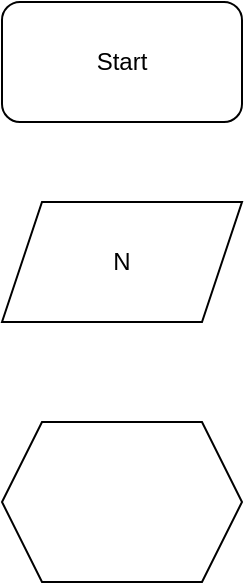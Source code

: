 <mxfile version="20.7.4" type="device"><diagram id="GEDalYI6pB8CSkpTomo6" name="Страница 1"><mxGraphModel dx="832" dy="479" grid="1" gridSize="10" guides="1" tooltips="1" connect="1" arrows="1" fold="1" page="1" pageScale="1" pageWidth="827" pageHeight="1169" math="0" shadow="0"><root><mxCell id="0"/><mxCell id="1" parent="0"/><mxCell id="YMDfJOIBLOmeQdWN3csG-1" value="Start" style="rounded=1;whiteSpace=wrap;html=1;" vertex="1" parent="1"><mxGeometry x="270" y="20" width="120" height="60" as="geometry"/></mxCell><mxCell id="YMDfJOIBLOmeQdWN3csG-2" value="N" style="shape=parallelogram;perimeter=parallelogramPerimeter;whiteSpace=wrap;html=1;fixedSize=1;" vertex="1" parent="1"><mxGeometry x="270" y="120" width="120" height="60" as="geometry"/></mxCell><mxCell id="YMDfJOIBLOmeQdWN3csG-3" value="" style="shape=hexagon;perimeter=hexagonPerimeter2;whiteSpace=wrap;html=1;fixedSize=1;" vertex="1" parent="1"><mxGeometry x="270" y="230" width="120" height="80" as="geometry"/></mxCell></root></mxGraphModel></diagram></mxfile>